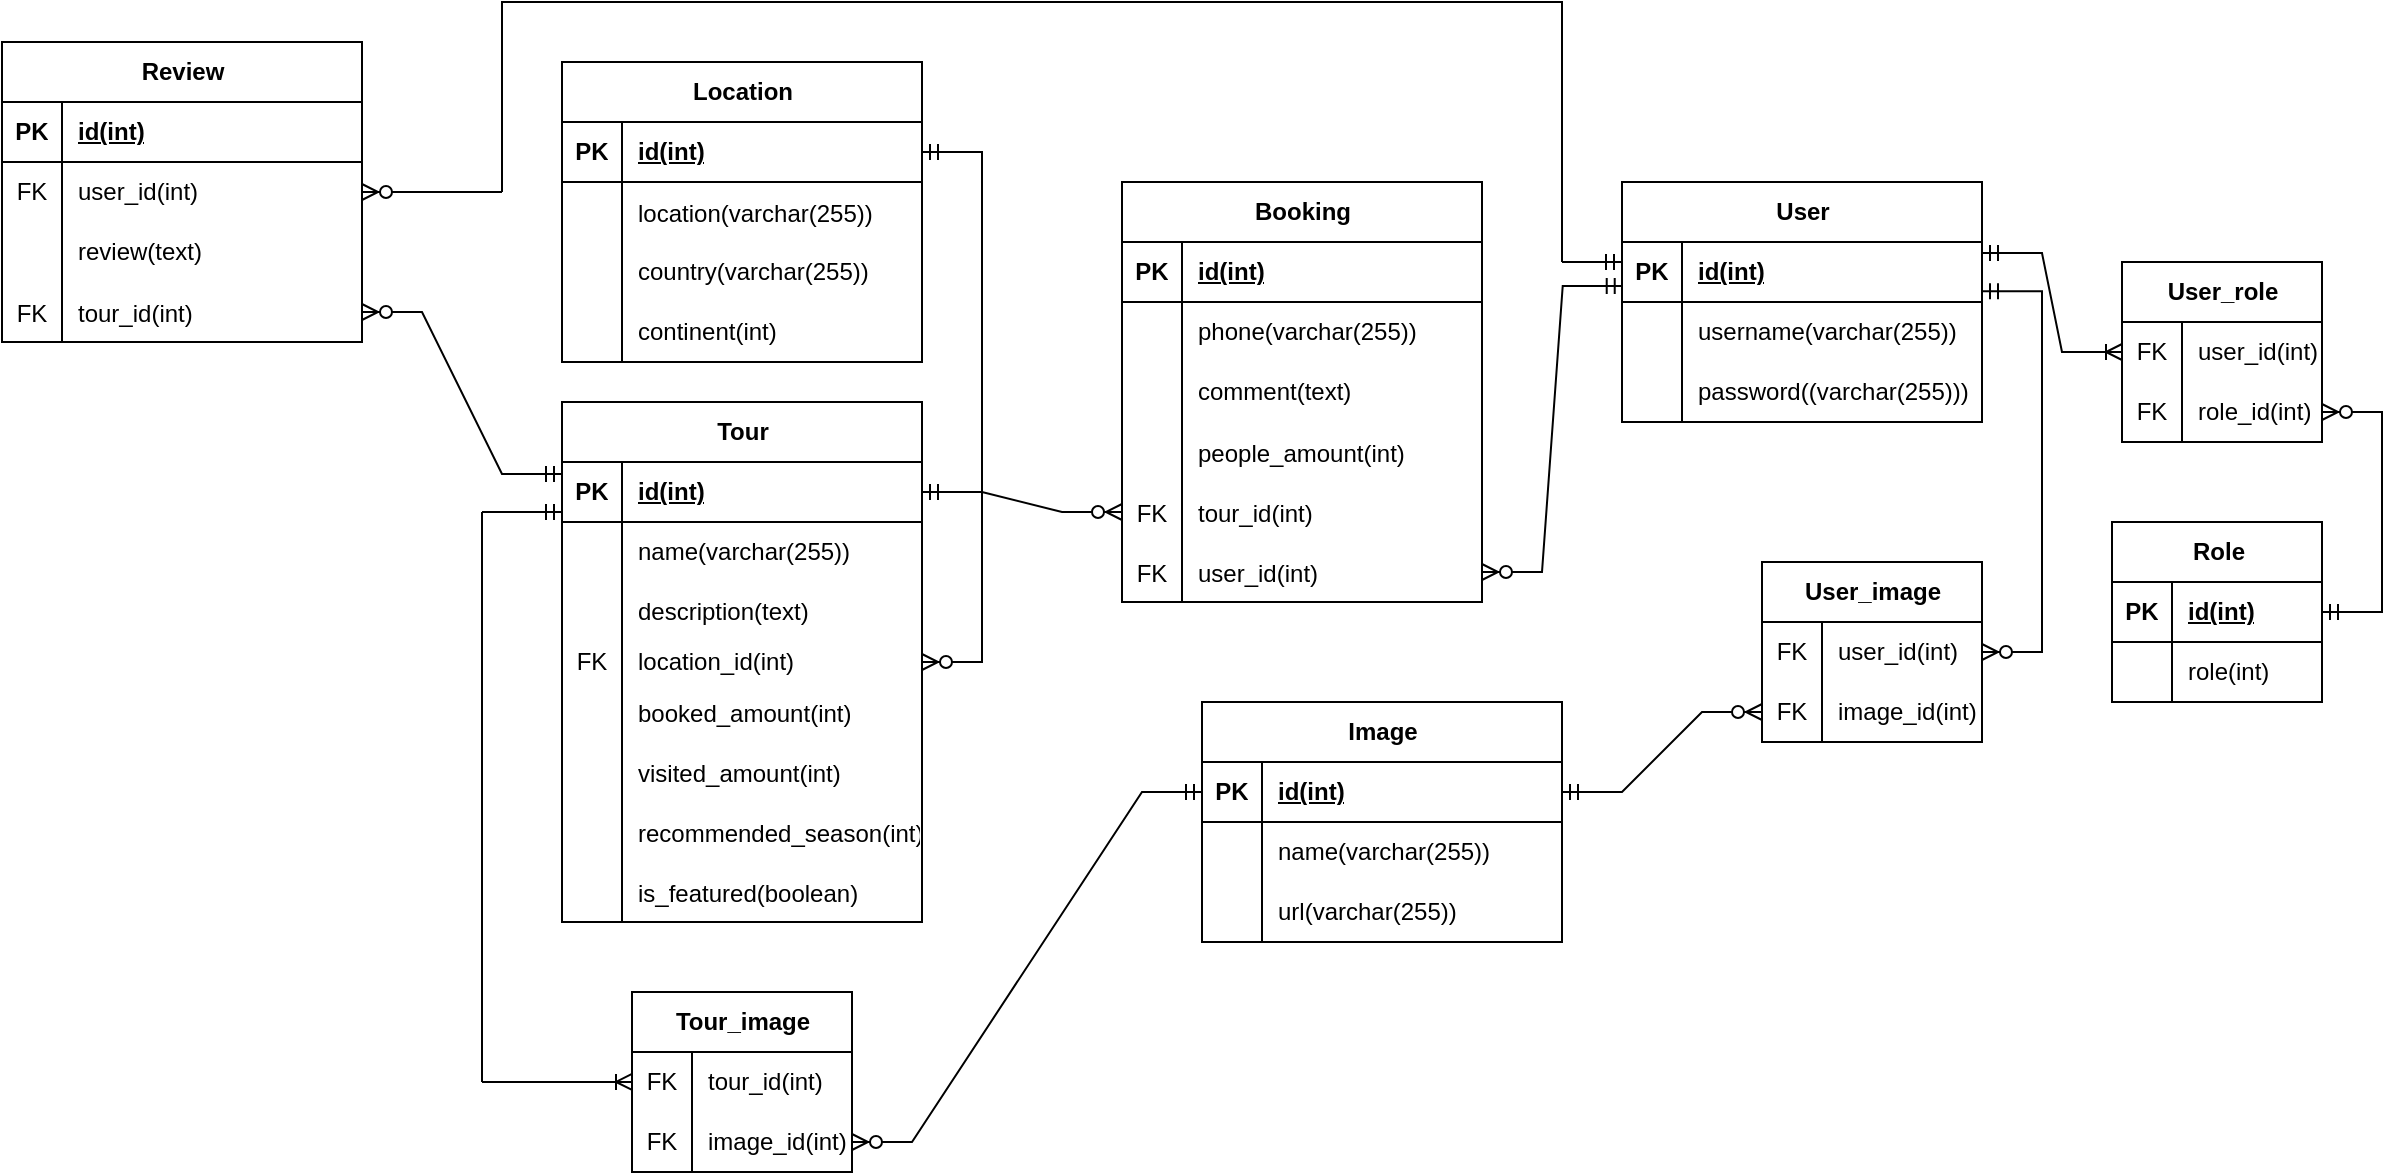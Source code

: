 <mxfile version="24.5.1" type="device">
  <diagram name="Страница — 1" id="lTlCOgQNTapLGzFcoMzd">
    <mxGraphModel dx="1303" dy="3247" grid="1" gridSize="10" guides="1" tooltips="1" connect="1" arrows="1" fold="1" page="1" pageScale="1" pageWidth="3300" pageHeight="2339" math="0" shadow="0">
      <root>
        <mxCell id="0" />
        <mxCell id="1" parent="0" />
        <mxCell id="-UrlNjN9oKXbzWovgQJ7-61" value="Tour" style="shape=table;startSize=30;container=1;collapsible=1;childLayout=tableLayout;fixedRows=1;rowLines=0;fontStyle=1;align=center;resizeLast=1;html=1;" parent="1" vertex="1">
          <mxGeometry x="390" y="60" width="180" height="260" as="geometry" />
        </mxCell>
        <mxCell id="-UrlNjN9oKXbzWovgQJ7-62" value="" style="shape=tableRow;horizontal=0;startSize=0;swimlaneHead=0;swimlaneBody=0;fillColor=none;collapsible=0;dropTarget=0;points=[[0,0.5],[1,0.5]];portConstraint=eastwest;top=0;left=0;right=0;bottom=1;" parent="-UrlNjN9oKXbzWovgQJ7-61" vertex="1">
          <mxGeometry y="30" width="180" height="30" as="geometry" />
        </mxCell>
        <mxCell id="-UrlNjN9oKXbzWovgQJ7-63" value="PK" style="shape=partialRectangle;connectable=0;fillColor=none;top=0;left=0;bottom=0;right=0;fontStyle=1;overflow=hidden;whiteSpace=wrap;html=1;" parent="-UrlNjN9oKXbzWovgQJ7-62" vertex="1">
          <mxGeometry width="30" height="30" as="geometry">
            <mxRectangle width="30" height="30" as="alternateBounds" />
          </mxGeometry>
        </mxCell>
        <mxCell id="-UrlNjN9oKXbzWovgQJ7-64" value="id(int)" style="shape=partialRectangle;connectable=0;fillColor=none;top=0;left=0;bottom=0;right=0;align=left;spacingLeft=6;fontStyle=5;overflow=hidden;whiteSpace=wrap;html=1;" parent="-UrlNjN9oKXbzWovgQJ7-62" vertex="1">
          <mxGeometry x="30" width="150" height="30" as="geometry">
            <mxRectangle width="150" height="30" as="alternateBounds" />
          </mxGeometry>
        </mxCell>
        <mxCell id="-UrlNjN9oKXbzWovgQJ7-65" value="" style="shape=tableRow;horizontal=0;startSize=0;swimlaneHead=0;swimlaneBody=0;fillColor=none;collapsible=0;dropTarget=0;points=[[0,0.5],[1,0.5]];portConstraint=eastwest;top=0;left=0;right=0;bottom=0;" parent="-UrlNjN9oKXbzWovgQJ7-61" vertex="1">
          <mxGeometry y="60" width="180" height="30" as="geometry" />
        </mxCell>
        <mxCell id="-UrlNjN9oKXbzWovgQJ7-66" value="" style="shape=partialRectangle;connectable=0;fillColor=none;top=0;left=0;bottom=0;right=0;editable=1;overflow=hidden;whiteSpace=wrap;html=1;" parent="-UrlNjN9oKXbzWovgQJ7-65" vertex="1">
          <mxGeometry width="30" height="30" as="geometry">
            <mxRectangle width="30" height="30" as="alternateBounds" />
          </mxGeometry>
        </mxCell>
        <mxCell id="-UrlNjN9oKXbzWovgQJ7-67" value="name(varchar(255))" style="shape=partialRectangle;connectable=0;fillColor=none;top=0;left=0;bottom=0;right=0;align=left;spacingLeft=6;overflow=hidden;whiteSpace=wrap;html=1;" parent="-UrlNjN9oKXbzWovgQJ7-65" vertex="1">
          <mxGeometry x="30" width="150" height="30" as="geometry">
            <mxRectangle width="150" height="30" as="alternateBounds" />
          </mxGeometry>
        </mxCell>
        <mxCell id="-UrlNjN9oKXbzWovgQJ7-68" value="" style="shape=tableRow;horizontal=0;startSize=0;swimlaneHead=0;swimlaneBody=0;fillColor=none;collapsible=0;dropTarget=0;points=[[0,0.5],[1,0.5]];portConstraint=eastwest;top=0;left=0;right=0;bottom=0;" parent="-UrlNjN9oKXbzWovgQJ7-61" vertex="1">
          <mxGeometry y="90" width="180" height="30" as="geometry" />
        </mxCell>
        <mxCell id="-UrlNjN9oKXbzWovgQJ7-69" value="" style="shape=partialRectangle;connectable=0;fillColor=none;top=0;left=0;bottom=0;right=0;editable=1;overflow=hidden;whiteSpace=wrap;html=1;" parent="-UrlNjN9oKXbzWovgQJ7-68" vertex="1">
          <mxGeometry width="30" height="30" as="geometry">
            <mxRectangle width="30" height="30" as="alternateBounds" />
          </mxGeometry>
        </mxCell>
        <mxCell id="-UrlNjN9oKXbzWovgQJ7-70" value="description(text)" style="shape=partialRectangle;connectable=0;fillColor=none;top=0;left=0;bottom=0;right=0;align=left;spacingLeft=6;overflow=hidden;whiteSpace=wrap;html=1;" parent="-UrlNjN9oKXbzWovgQJ7-68" vertex="1">
          <mxGeometry x="30" width="150" height="30" as="geometry">
            <mxRectangle width="150" height="30" as="alternateBounds" />
          </mxGeometry>
        </mxCell>
        <mxCell id="-UrlNjN9oKXbzWovgQJ7-71" value="" style="shape=tableRow;horizontal=0;startSize=0;swimlaneHead=0;swimlaneBody=0;fillColor=none;collapsible=0;dropTarget=0;points=[[0,0.5],[1,0.5]];portConstraint=eastwest;top=0;left=0;right=0;bottom=0;" parent="-UrlNjN9oKXbzWovgQJ7-61" vertex="1">
          <mxGeometry y="120" width="180" height="20" as="geometry" />
        </mxCell>
        <mxCell id="-UrlNjN9oKXbzWovgQJ7-72" value="FK" style="shape=partialRectangle;connectable=0;fillColor=none;top=0;left=0;bottom=0;right=0;editable=1;overflow=hidden;whiteSpace=wrap;html=1;" parent="-UrlNjN9oKXbzWovgQJ7-71" vertex="1">
          <mxGeometry width="30" height="20" as="geometry">
            <mxRectangle width="30" height="20" as="alternateBounds" />
          </mxGeometry>
        </mxCell>
        <mxCell id="-UrlNjN9oKXbzWovgQJ7-73" value="location_id(int)" style="shape=partialRectangle;connectable=0;fillColor=none;top=0;left=0;bottom=0;right=0;align=left;spacingLeft=6;overflow=hidden;whiteSpace=wrap;html=1;" parent="-UrlNjN9oKXbzWovgQJ7-71" vertex="1">
          <mxGeometry x="30" width="150" height="20" as="geometry">
            <mxRectangle width="150" height="20" as="alternateBounds" />
          </mxGeometry>
        </mxCell>
        <mxCell id="-UrlNjN9oKXbzWovgQJ7-109" value="" style="shape=tableRow;horizontal=0;startSize=0;swimlaneHead=0;swimlaneBody=0;fillColor=none;collapsible=0;dropTarget=0;points=[[0,0.5],[1,0.5]];portConstraint=eastwest;top=0;left=0;right=0;bottom=0;" parent="-UrlNjN9oKXbzWovgQJ7-61" vertex="1">
          <mxGeometry y="140" width="180" height="30" as="geometry" />
        </mxCell>
        <mxCell id="-UrlNjN9oKXbzWovgQJ7-110" value="" style="shape=partialRectangle;connectable=0;fillColor=none;top=0;left=0;bottom=0;right=0;editable=1;overflow=hidden;" parent="-UrlNjN9oKXbzWovgQJ7-109" vertex="1">
          <mxGeometry width="30" height="30" as="geometry">
            <mxRectangle width="30" height="30" as="alternateBounds" />
          </mxGeometry>
        </mxCell>
        <mxCell id="-UrlNjN9oKXbzWovgQJ7-111" value="booked_amount(int)" style="shape=partialRectangle;connectable=0;fillColor=none;top=0;left=0;bottom=0;right=0;align=left;spacingLeft=6;overflow=hidden;" parent="-UrlNjN9oKXbzWovgQJ7-109" vertex="1">
          <mxGeometry x="30" width="150" height="30" as="geometry">
            <mxRectangle width="150" height="30" as="alternateBounds" />
          </mxGeometry>
        </mxCell>
        <mxCell id="8F5LvT375KTVMgBjUsKq-2" value="" style="shape=tableRow;horizontal=0;startSize=0;swimlaneHead=0;swimlaneBody=0;fillColor=none;collapsible=0;dropTarget=0;points=[[0,0.5],[1,0.5]];portConstraint=eastwest;top=0;left=0;right=0;bottom=0;" vertex="1" parent="-UrlNjN9oKXbzWovgQJ7-61">
          <mxGeometry y="170" width="180" height="30" as="geometry" />
        </mxCell>
        <mxCell id="8F5LvT375KTVMgBjUsKq-3" value="" style="shape=partialRectangle;connectable=0;fillColor=none;top=0;left=0;bottom=0;right=0;editable=1;overflow=hidden;" vertex="1" parent="8F5LvT375KTVMgBjUsKq-2">
          <mxGeometry width="30" height="30" as="geometry">
            <mxRectangle width="30" height="30" as="alternateBounds" />
          </mxGeometry>
        </mxCell>
        <mxCell id="8F5LvT375KTVMgBjUsKq-4" value="visited_amount(int)" style="shape=partialRectangle;connectable=0;fillColor=none;top=0;left=0;bottom=0;right=0;align=left;spacingLeft=6;overflow=hidden;" vertex="1" parent="8F5LvT375KTVMgBjUsKq-2">
          <mxGeometry x="30" width="150" height="30" as="geometry">
            <mxRectangle width="150" height="30" as="alternateBounds" />
          </mxGeometry>
        </mxCell>
        <mxCell id="8F5LvT375KTVMgBjUsKq-7" value="" style="shape=tableRow;horizontal=0;startSize=0;swimlaneHead=0;swimlaneBody=0;fillColor=none;collapsible=0;dropTarget=0;points=[[0,0.5],[1,0.5]];portConstraint=eastwest;top=0;left=0;right=0;bottom=0;" vertex="1" parent="-UrlNjN9oKXbzWovgQJ7-61">
          <mxGeometry y="200" width="180" height="30" as="geometry" />
        </mxCell>
        <mxCell id="8F5LvT375KTVMgBjUsKq-8" value="" style="shape=partialRectangle;connectable=0;fillColor=none;top=0;left=0;bottom=0;right=0;editable=1;overflow=hidden;" vertex="1" parent="8F5LvT375KTVMgBjUsKq-7">
          <mxGeometry width="30" height="30" as="geometry">
            <mxRectangle width="30" height="30" as="alternateBounds" />
          </mxGeometry>
        </mxCell>
        <mxCell id="8F5LvT375KTVMgBjUsKq-9" value="recommended_season(int)" style="shape=partialRectangle;connectable=0;fillColor=none;top=0;left=0;bottom=0;right=0;align=left;spacingLeft=6;overflow=hidden;" vertex="1" parent="8F5LvT375KTVMgBjUsKq-7">
          <mxGeometry x="30" width="150" height="30" as="geometry">
            <mxRectangle width="150" height="30" as="alternateBounds" />
          </mxGeometry>
        </mxCell>
        <mxCell id="8F5LvT375KTVMgBjUsKq-11" value="" style="shape=tableRow;horizontal=0;startSize=0;swimlaneHead=0;swimlaneBody=0;fillColor=none;collapsible=0;dropTarget=0;points=[[0,0.5],[1,0.5]];portConstraint=eastwest;top=0;left=0;right=0;bottom=0;" vertex="1" parent="-UrlNjN9oKXbzWovgQJ7-61">
          <mxGeometry y="230" width="180" height="30" as="geometry" />
        </mxCell>
        <mxCell id="8F5LvT375KTVMgBjUsKq-12" value="" style="shape=partialRectangle;connectable=0;fillColor=none;top=0;left=0;bottom=0;right=0;editable=1;overflow=hidden;" vertex="1" parent="8F5LvT375KTVMgBjUsKq-11">
          <mxGeometry width="30" height="30" as="geometry">
            <mxRectangle width="30" height="30" as="alternateBounds" />
          </mxGeometry>
        </mxCell>
        <mxCell id="8F5LvT375KTVMgBjUsKq-13" value="is_featured(boolean)" style="shape=partialRectangle;connectable=0;fillColor=none;top=0;left=0;bottom=0;right=0;align=left;spacingLeft=6;overflow=hidden;" vertex="1" parent="8F5LvT375KTVMgBjUsKq-11">
          <mxGeometry x="30" width="150" height="30" as="geometry">
            <mxRectangle width="150" height="30" as="alternateBounds" />
          </mxGeometry>
        </mxCell>
        <mxCell id="-UrlNjN9oKXbzWovgQJ7-74" value="Location" style="shape=table;startSize=30;container=1;collapsible=1;childLayout=tableLayout;fixedRows=1;rowLines=0;fontStyle=1;align=center;resizeLast=1;html=1;" parent="1" vertex="1">
          <mxGeometry x="390" y="-110" width="180" height="150" as="geometry" />
        </mxCell>
        <mxCell id="-UrlNjN9oKXbzWovgQJ7-75" value="" style="shape=tableRow;horizontal=0;startSize=0;swimlaneHead=0;swimlaneBody=0;fillColor=none;collapsible=0;dropTarget=0;points=[[0,0.5],[1,0.5]];portConstraint=eastwest;top=0;left=0;right=0;bottom=1;" parent="-UrlNjN9oKXbzWovgQJ7-74" vertex="1">
          <mxGeometry y="30" width="180" height="30" as="geometry" />
        </mxCell>
        <mxCell id="-UrlNjN9oKXbzWovgQJ7-76" value="PK" style="shape=partialRectangle;connectable=0;fillColor=none;top=0;left=0;bottom=0;right=0;fontStyle=1;overflow=hidden;whiteSpace=wrap;html=1;" parent="-UrlNjN9oKXbzWovgQJ7-75" vertex="1">
          <mxGeometry width="30" height="30" as="geometry">
            <mxRectangle width="30" height="30" as="alternateBounds" />
          </mxGeometry>
        </mxCell>
        <mxCell id="-UrlNjN9oKXbzWovgQJ7-77" value="id(int)" style="shape=partialRectangle;connectable=0;fillColor=none;top=0;left=0;bottom=0;right=0;align=left;spacingLeft=6;fontStyle=5;overflow=hidden;whiteSpace=wrap;html=1;" parent="-UrlNjN9oKXbzWovgQJ7-75" vertex="1">
          <mxGeometry x="30" width="150" height="30" as="geometry">
            <mxRectangle width="150" height="30" as="alternateBounds" />
          </mxGeometry>
        </mxCell>
        <mxCell id="-UrlNjN9oKXbzWovgQJ7-205" value="" style="shape=tableRow;horizontal=0;startSize=0;swimlaneHead=0;swimlaneBody=0;fillColor=none;collapsible=0;dropTarget=0;points=[[0,0.5],[1,0.5]];portConstraint=eastwest;top=0;left=0;right=0;bottom=0;" parent="-UrlNjN9oKXbzWovgQJ7-74" vertex="1">
          <mxGeometry y="60" width="180" height="30" as="geometry" />
        </mxCell>
        <mxCell id="-UrlNjN9oKXbzWovgQJ7-206" value="" style="shape=partialRectangle;connectable=0;fillColor=none;top=0;left=0;bottom=0;right=0;editable=1;overflow=hidden;" parent="-UrlNjN9oKXbzWovgQJ7-205" vertex="1">
          <mxGeometry width="30" height="30" as="geometry">
            <mxRectangle width="30" height="30" as="alternateBounds" />
          </mxGeometry>
        </mxCell>
        <mxCell id="-UrlNjN9oKXbzWovgQJ7-207" value="location(varchar(255))" style="shape=partialRectangle;connectable=0;fillColor=none;top=0;left=0;bottom=0;right=0;align=left;spacingLeft=6;overflow=hidden;" parent="-UrlNjN9oKXbzWovgQJ7-205" vertex="1">
          <mxGeometry x="30" width="150" height="30" as="geometry">
            <mxRectangle width="150" height="30" as="alternateBounds" />
          </mxGeometry>
        </mxCell>
        <mxCell id="-UrlNjN9oKXbzWovgQJ7-78" value="" style="shape=tableRow;horizontal=0;startSize=0;swimlaneHead=0;swimlaneBody=0;fillColor=none;collapsible=0;dropTarget=0;points=[[0,0.5],[1,0.5]];portConstraint=eastwest;top=0;left=0;right=0;bottom=0;" parent="-UrlNjN9oKXbzWovgQJ7-74" vertex="1">
          <mxGeometry y="90" width="180" height="30" as="geometry" />
        </mxCell>
        <mxCell id="-UrlNjN9oKXbzWovgQJ7-79" value="" style="shape=partialRectangle;connectable=0;fillColor=none;top=0;left=0;bottom=0;right=0;editable=1;overflow=hidden;whiteSpace=wrap;html=1;" parent="-UrlNjN9oKXbzWovgQJ7-78" vertex="1">
          <mxGeometry width="30" height="30" as="geometry">
            <mxRectangle width="30" height="30" as="alternateBounds" />
          </mxGeometry>
        </mxCell>
        <mxCell id="-UrlNjN9oKXbzWovgQJ7-80" value="country(varchar(255))" style="shape=partialRectangle;connectable=0;fillColor=none;top=0;left=0;bottom=0;right=0;align=left;spacingLeft=6;overflow=hidden;whiteSpace=wrap;html=1;" parent="-UrlNjN9oKXbzWovgQJ7-78" vertex="1">
          <mxGeometry x="30" width="150" height="30" as="geometry">
            <mxRectangle width="150" height="30" as="alternateBounds" />
          </mxGeometry>
        </mxCell>
        <mxCell id="-UrlNjN9oKXbzWovgQJ7-81" value="" style="shape=tableRow;horizontal=0;startSize=0;swimlaneHead=0;swimlaneBody=0;fillColor=none;collapsible=0;dropTarget=0;points=[[0,0.5],[1,0.5]];portConstraint=eastwest;top=0;left=0;right=0;bottom=0;" parent="-UrlNjN9oKXbzWovgQJ7-74" vertex="1">
          <mxGeometry y="120" width="180" height="30" as="geometry" />
        </mxCell>
        <mxCell id="-UrlNjN9oKXbzWovgQJ7-82" value="" style="shape=partialRectangle;connectable=0;fillColor=none;top=0;left=0;bottom=0;right=0;editable=1;overflow=hidden;whiteSpace=wrap;html=1;" parent="-UrlNjN9oKXbzWovgQJ7-81" vertex="1">
          <mxGeometry width="30" height="30" as="geometry">
            <mxRectangle width="30" height="30" as="alternateBounds" />
          </mxGeometry>
        </mxCell>
        <mxCell id="-UrlNjN9oKXbzWovgQJ7-83" value="continent(int)" style="shape=partialRectangle;connectable=0;fillColor=none;top=0;left=0;bottom=0;right=0;align=left;spacingLeft=6;overflow=hidden;whiteSpace=wrap;html=1;" parent="-UrlNjN9oKXbzWovgQJ7-81" vertex="1">
          <mxGeometry x="30" width="150" height="30" as="geometry">
            <mxRectangle width="150" height="30" as="alternateBounds" />
          </mxGeometry>
        </mxCell>
        <mxCell id="-UrlNjN9oKXbzWovgQJ7-95" value="Image" style="shape=table;startSize=30;container=1;collapsible=1;childLayout=tableLayout;fixedRows=1;rowLines=0;fontStyle=1;align=center;resizeLast=1;html=1;" parent="1" vertex="1">
          <mxGeometry x="710" y="210" width="180" height="120" as="geometry" />
        </mxCell>
        <mxCell id="-UrlNjN9oKXbzWovgQJ7-96" value="" style="shape=tableRow;horizontal=0;startSize=0;swimlaneHead=0;swimlaneBody=0;fillColor=none;collapsible=0;dropTarget=0;points=[[0,0.5],[1,0.5]];portConstraint=eastwest;top=0;left=0;right=0;bottom=1;" parent="-UrlNjN9oKXbzWovgQJ7-95" vertex="1">
          <mxGeometry y="30" width="180" height="30" as="geometry" />
        </mxCell>
        <mxCell id="-UrlNjN9oKXbzWovgQJ7-97" value="PK" style="shape=partialRectangle;connectable=0;fillColor=none;top=0;left=0;bottom=0;right=0;fontStyle=1;overflow=hidden;whiteSpace=wrap;html=1;" parent="-UrlNjN9oKXbzWovgQJ7-96" vertex="1">
          <mxGeometry width="30" height="30" as="geometry">
            <mxRectangle width="30" height="30" as="alternateBounds" />
          </mxGeometry>
        </mxCell>
        <mxCell id="-UrlNjN9oKXbzWovgQJ7-98" value="id(int)" style="shape=partialRectangle;connectable=0;fillColor=none;top=0;left=0;bottom=0;right=0;align=left;spacingLeft=6;fontStyle=5;overflow=hidden;whiteSpace=wrap;html=1;" parent="-UrlNjN9oKXbzWovgQJ7-96" vertex="1">
          <mxGeometry x="30" width="150" height="30" as="geometry">
            <mxRectangle width="150" height="30" as="alternateBounds" />
          </mxGeometry>
        </mxCell>
        <mxCell id="-UrlNjN9oKXbzWovgQJ7-99" value="" style="shape=tableRow;horizontal=0;startSize=0;swimlaneHead=0;swimlaneBody=0;fillColor=none;collapsible=0;dropTarget=0;points=[[0,0.5],[1,0.5]];portConstraint=eastwest;top=0;left=0;right=0;bottom=0;" parent="-UrlNjN9oKXbzWovgQJ7-95" vertex="1">
          <mxGeometry y="60" width="180" height="30" as="geometry" />
        </mxCell>
        <mxCell id="-UrlNjN9oKXbzWovgQJ7-100" value="" style="shape=partialRectangle;connectable=0;fillColor=none;top=0;left=0;bottom=0;right=0;editable=1;overflow=hidden;whiteSpace=wrap;html=1;" parent="-UrlNjN9oKXbzWovgQJ7-99" vertex="1">
          <mxGeometry width="30" height="30" as="geometry">
            <mxRectangle width="30" height="30" as="alternateBounds" />
          </mxGeometry>
        </mxCell>
        <mxCell id="-UrlNjN9oKXbzWovgQJ7-101" value="name(varchar(255))" style="shape=partialRectangle;connectable=0;fillColor=none;top=0;left=0;bottom=0;right=0;align=left;spacingLeft=6;overflow=hidden;whiteSpace=wrap;html=1;" parent="-UrlNjN9oKXbzWovgQJ7-99" vertex="1">
          <mxGeometry x="30" width="150" height="30" as="geometry">
            <mxRectangle width="150" height="30" as="alternateBounds" />
          </mxGeometry>
        </mxCell>
        <mxCell id="-UrlNjN9oKXbzWovgQJ7-102" value="" style="shape=tableRow;horizontal=0;startSize=0;swimlaneHead=0;swimlaneBody=0;fillColor=none;collapsible=0;dropTarget=0;points=[[0,0.5],[1,0.5]];portConstraint=eastwest;top=0;left=0;right=0;bottom=0;" parent="-UrlNjN9oKXbzWovgQJ7-95" vertex="1">
          <mxGeometry y="90" width="180" height="30" as="geometry" />
        </mxCell>
        <mxCell id="-UrlNjN9oKXbzWovgQJ7-103" value="" style="shape=partialRectangle;connectable=0;fillColor=none;top=0;left=0;bottom=0;right=0;editable=1;overflow=hidden;whiteSpace=wrap;html=1;" parent="-UrlNjN9oKXbzWovgQJ7-102" vertex="1">
          <mxGeometry width="30" height="30" as="geometry">
            <mxRectangle width="30" height="30" as="alternateBounds" />
          </mxGeometry>
        </mxCell>
        <mxCell id="-UrlNjN9oKXbzWovgQJ7-104" value="url(varchar(255))" style="shape=partialRectangle;connectable=0;fillColor=none;top=0;left=0;bottom=0;right=0;align=left;spacingLeft=6;overflow=hidden;whiteSpace=wrap;html=1;" parent="-UrlNjN9oKXbzWovgQJ7-102" vertex="1">
          <mxGeometry x="30" width="150" height="30" as="geometry">
            <mxRectangle width="150" height="30" as="alternateBounds" />
          </mxGeometry>
        </mxCell>
        <mxCell id="-UrlNjN9oKXbzWovgQJ7-112" value="Booking" style="shape=table;startSize=30;container=1;collapsible=1;childLayout=tableLayout;fixedRows=1;rowLines=0;fontStyle=1;align=center;resizeLast=1;html=1;" parent="1" vertex="1">
          <mxGeometry x="670" y="-50" width="180" height="210" as="geometry" />
        </mxCell>
        <mxCell id="-UrlNjN9oKXbzWovgQJ7-113" value="" style="shape=tableRow;horizontal=0;startSize=0;swimlaneHead=0;swimlaneBody=0;fillColor=none;collapsible=0;dropTarget=0;points=[[0,0.5],[1,0.5]];portConstraint=eastwest;top=0;left=0;right=0;bottom=1;" parent="-UrlNjN9oKXbzWovgQJ7-112" vertex="1">
          <mxGeometry y="30" width="180" height="30" as="geometry" />
        </mxCell>
        <mxCell id="-UrlNjN9oKXbzWovgQJ7-114" value="PK" style="shape=partialRectangle;connectable=0;fillColor=none;top=0;left=0;bottom=0;right=0;fontStyle=1;overflow=hidden;whiteSpace=wrap;html=1;" parent="-UrlNjN9oKXbzWovgQJ7-113" vertex="1">
          <mxGeometry width="30" height="30" as="geometry">
            <mxRectangle width="30" height="30" as="alternateBounds" />
          </mxGeometry>
        </mxCell>
        <mxCell id="-UrlNjN9oKXbzWovgQJ7-115" value="id(int)" style="shape=partialRectangle;connectable=0;fillColor=none;top=0;left=0;bottom=0;right=0;align=left;spacingLeft=6;fontStyle=5;overflow=hidden;whiteSpace=wrap;html=1;" parent="-UrlNjN9oKXbzWovgQJ7-113" vertex="1">
          <mxGeometry x="30" width="150" height="30" as="geometry">
            <mxRectangle width="150" height="30" as="alternateBounds" />
          </mxGeometry>
        </mxCell>
        <mxCell id="-UrlNjN9oKXbzWovgQJ7-116" value="" style="shape=tableRow;horizontal=0;startSize=0;swimlaneHead=0;swimlaneBody=0;fillColor=none;collapsible=0;dropTarget=0;points=[[0,0.5],[1,0.5]];portConstraint=eastwest;top=0;left=0;right=0;bottom=0;" parent="-UrlNjN9oKXbzWovgQJ7-112" vertex="1">
          <mxGeometry y="60" width="180" height="30" as="geometry" />
        </mxCell>
        <mxCell id="-UrlNjN9oKXbzWovgQJ7-117" value="" style="shape=partialRectangle;connectable=0;fillColor=none;top=0;left=0;bottom=0;right=0;editable=1;overflow=hidden;whiteSpace=wrap;html=1;" parent="-UrlNjN9oKXbzWovgQJ7-116" vertex="1">
          <mxGeometry width="30" height="30" as="geometry">
            <mxRectangle width="30" height="30" as="alternateBounds" />
          </mxGeometry>
        </mxCell>
        <mxCell id="-UrlNjN9oKXbzWovgQJ7-118" value="phone(varchar(255))" style="shape=partialRectangle;connectable=0;fillColor=none;top=0;left=0;bottom=0;right=0;align=left;spacingLeft=6;overflow=hidden;whiteSpace=wrap;html=1;" parent="-UrlNjN9oKXbzWovgQJ7-116" vertex="1">
          <mxGeometry x="30" width="150" height="30" as="geometry">
            <mxRectangle width="150" height="30" as="alternateBounds" />
          </mxGeometry>
        </mxCell>
        <mxCell id="-UrlNjN9oKXbzWovgQJ7-119" value="" style="shape=tableRow;horizontal=0;startSize=0;swimlaneHead=0;swimlaneBody=0;fillColor=none;collapsible=0;dropTarget=0;points=[[0,0.5],[1,0.5]];portConstraint=eastwest;top=0;left=0;right=0;bottom=0;" parent="-UrlNjN9oKXbzWovgQJ7-112" vertex="1">
          <mxGeometry y="90" width="180" height="30" as="geometry" />
        </mxCell>
        <mxCell id="-UrlNjN9oKXbzWovgQJ7-120" value="" style="shape=partialRectangle;connectable=0;fillColor=none;top=0;left=0;bottom=0;right=0;editable=1;overflow=hidden;whiteSpace=wrap;html=1;" parent="-UrlNjN9oKXbzWovgQJ7-119" vertex="1">
          <mxGeometry width="30" height="30" as="geometry">
            <mxRectangle width="30" height="30" as="alternateBounds" />
          </mxGeometry>
        </mxCell>
        <mxCell id="-UrlNjN9oKXbzWovgQJ7-121" value="comment(text)" style="shape=partialRectangle;connectable=0;fillColor=none;top=0;left=0;bottom=0;right=0;align=left;spacingLeft=6;overflow=hidden;whiteSpace=wrap;html=1;" parent="-UrlNjN9oKXbzWovgQJ7-119" vertex="1">
          <mxGeometry x="30" width="150" height="30" as="geometry">
            <mxRectangle width="150" height="30" as="alternateBounds" />
          </mxGeometry>
        </mxCell>
        <mxCell id="-UrlNjN9oKXbzWovgQJ7-128" value="" style="shape=tableRow;horizontal=0;startSize=0;swimlaneHead=0;swimlaneBody=0;fillColor=none;collapsible=0;dropTarget=0;points=[[0,0.5],[1,0.5]];portConstraint=eastwest;top=0;left=0;right=0;bottom=0;" parent="-UrlNjN9oKXbzWovgQJ7-112" vertex="1">
          <mxGeometry y="120" width="180" height="30" as="geometry" />
        </mxCell>
        <mxCell id="-UrlNjN9oKXbzWovgQJ7-129" value="" style="shape=partialRectangle;connectable=0;fillColor=none;top=0;left=0;bottom=0;right=0;editable=1;overflow=hidden;" parent="-UrlNjN9oKXbzWovgQJ7-128" vertex="1">
          <mxGeometry width="30" height="30" as="geometry">
            <mxRectangle width="30" height="30" as="alternateBounds" />
          </mxGeometry>
        </mxCell>
        <mxCell id="-UrlNjN9oKXbzWovgQJ7-130" value="people_amount(int)" style="shape=partialRectangle;connectable=0;fillColor=none;top=0;left=0;bottom=0;right=0;align=left;spacingLeft=6;overflow=hidden;" parent="-UrlNjN9oKXbzWovgQJ7-128" vertex="1">
          <mxGeometry x="30" width="150" height="30" as="geometry">
            <mxRectangle width="150" height="30" as="alternateBounds" />
          </mxGeometry>
        </mxCell>
        <mxCell id="-UrlNjN9oKXbzWovgQJ7-132" value="" style="shape=tableRow;horizontal=0;startSize=0;swimlaneHead=0;swimlaneBody=0;fillColor=none;collapsible=0;dropTarget=0;points=[[0,0.5],[1,0.5]];portConstraint=eastwest;top=0;left=0;right=0;bottom=0;" parent="-UrlNjN9oKXbzWovgQJ7-112" vertex="1">
          <mxGeometry y="150" width="180" height="30" as="geometry" />
        </mxCell>
        <mxCell id="-UrlNjN9oKXbzWovgQJ7-133" value="FK" style="shape=partialRectangle;connectable=0;fillColor=none;top=0;left=0;bottom=0;right=0;editable=1;overflow=hidden;" parent="-UrlNjN9oKXbzWovgQJ7-132" vertex="1">
          <mxGeometry width="30" height="30" as="geometry">
            <mxRectangle width="30" height="30" as="alternateBounds" />
          </mxGeometry>
        </mxCell>
        <mxCell id="-UrlNjN9oKXbzWovgQJ7-134" value="tour_id(int)" style="shape=partialRectangle;connectable=0;fillColor=none;top=0;left=0;bottom=0;right=0;align=left;spacingLeft=6;overflow=hidden;" parent="-UrlNjN9oKXbzWovgQJ7-132" vertex="1">
          <mxGeometry x="30" width="150" height="30" as="geometry">
            <mxRectangle width="150" height="30" as="alternateBounds" />
          </mxGeometry>
        </mxCell>
        <mxCell id="-UrlNjN9oKXbzWovgQJ7-189" value="" style="shape=tableRow;horizontal=0;startSize=0;swimlaneHead=0;swimlaneBody=0;fillColor=none;collapsible=0;dropTarget=0;points=[[0,0.5],[1,0.5]];portConstraint=eastwest;top=0;left=0;right=0;bottom=0;" parent="-UrlNjN9oKXbzWovgQJ7-112" vertex="1">
          <mxGeometry y="180" width="180" height="30" as="geometry" />
        </mxCell>
        <mxCell id="-UrlNjN9oKXbzWovgQJ7-190" value="FK" style="shape=partialRectangle;connectable=0;fillColor=none;top=0;left=0;bottom=0;right=0;editable=1;overflow=hidden;" parent="-UrlNjN9oKXbzWovgQJ7-189" vertex="1">
          <mxGeometry width="30" height="30" as="geometry">
            <mxRectangle width="30" height="30" as="alternateBounds" />
          </mxGeometry>
        </mxCell>
        <mxCell id="-UrlNjN9oKXbzWovgQJ7-191" value="user_id(int)" style="shape=partialRectangle;connectable=0;fillColor=none;top=0;left=0;bottom=0;right=0;align=left;spacingLeft=6;overflow=hidden;" parent="-UrlNjN9oKXbzWovgQJ7-189" vertex="1">
          <mxGeometry x="30" width="150" height="30" as="geometry">
            <mxRectangle width="150" height="30" as="alternateBounds" />
          </mxGeometry>
        </mxCell>
        <mxCell id="-UrlNjN9oKXbzWovgQJ7-135" value="Review" style="shape=table;startSize=30;container=1;collapsible=1;childLayout=tableLayout;fixedRows=1;rowLines=0;fontStyle=1;align=center;resizeLast=1;html=1;" parent="1" vertex="1">
          <mxGeometry x="110" y="-120" width="180" height="150" as="geometry" />
        </mxCell>
        <mxCell id="-UrlNjN9oKXbzWovgQJ7-136" value="" style="shape=tableRow;horizontal=0;startSize=0;swimlaneHead=0;swimlaneBody=0;fillColor=none;collapsible=0;dropTarget=0;points=[[0,0.5],[1,0.5]];portConstraint=eastwest;top=0;left=0;right=0;bottom=1;" parent="-UrlNjN9oKXbzWovgQJ7-135" vertex="1">
          <mxGeometry y="30" width="180" height="30" as="geometry" />
        </mxCell>
        <mxCell id="-UrlNjN9oKXbzWovgQJ7-137" value="PK" style="shape=partialRectangle;connectable=0;fillColor=none;top=0;left=0;bottom=0;right=0;fontStyle=1;overflow=hidden;whiteSpace=wrap;html=1;" parent="-UrlNjN9oKXbzWovgQJ7-136" vertex="1">
          <mxGeometry width="30" height="30" as="geometry">
            <mxRectangle width="30" height="30" as="alternateBounds" />
          </mxGeometry>
        </mxCell>
        <mxCell id="-UrlNjN9oKXbzWovgQJ7-138" value="id(int)" style="shape=partialRectangle;connectable=0;fillColor=none;top=0;left=0;bottom=0;right=0;align=left;spacingLeft=6;fontStyle=5;overflow=hidden;whiteSpace=wrap;html=1;" parent="-UrlNjN9oKXbzWovgQJ7-136" vertex="1">
          <mxGeometry x="30" width="150" height="30" as="geometry">
            <mxRectangle width="150" height="30" as="alternateBounds" />
          </mxGeometry>
        </mxCell>
        <mxCell id="-UrlNjN9oKXbzWovgQJ7-139" value="" style="shape=tableRow;horizontal=0;startSize=0;swimlaneHead=0;swimlaneBody=0;fillColor=none;collapsible=0;dropTarget=0;points=[[0,0.5],[1,0.5]];portConstraint=eastwest;top=0;left=0;right=0;bottom=0;" parent="-UrlNjN9oKXbzWovgQJ7-135" vertex="1">
          <mxGeometry y="60" width="180" height="30" as="geometry" />
        </mxCell>
        <mxCell id="-UrlNjN9oKXbzWovgQJ7-140" value="FK" style="shape=partialRectangle;connectable=0;fillColor=none;top=0;left=0;bottom=0;right=0;editable=1;overflow=hidden;whiteSpace=wrap;html=1;" parent="-UrlNjN9oKXbzWovgQJ7-139" vertex="1">
          <mxGeometry width="30" height="30" as="geometry">
            <mxRectangle width="30" height="30" as="alternateBounds" />
          </mxGeometry>
        </mxCell>
        <mxCell id="-UrlNjN9oKXbzWovgQJ7-141" value="user_id(int)" style="shape=partialRectangle;connectable=0;fillColor=none;top=0;left=0;bottom=0;right=0;align=left;spacingLeft=6;overflow=hidden;whiteSpace=wrap;html=1;" parent="-UrlNjN9oKXbzWovgQJ7-139" vertex="1">
          <mxGeometry x="30" width="150" height="30" as="geometry">
            <mxRectangle width="150" height="30" as="alternateBounds" />
          </mxGeometry>
        </mxCell>
        <mxCell id="-UrlNjN9oKXbzWovgQJ7-142" value="" style="shape=tableRow;horizontal=0;startSize=0;swimlaneHead=0;swimlaneBody=0;fillColor=none;collapsible=0;dropTarget=0;points=[[0,0.5],[1,0.5]];portConstraint=eastwest;top=0;left=0;right=0;bottom=0;" parent="-UrlNjN9oKXbzWovgQJ7-135" vertex="1">
          <mxGeometry y="90" width="180" height="30" as="geometry" />
        </mxCell>
        <mxCell id="-UrlNjN9oKXbzWovgQJ7-143" value="" style="shape=partialRectangle;connectable=0;fillColor=none;top=0;left=0;bottom=0;right=0;editable=1;overflow=hidden;whiteSpace=wrap;html=1;" parent="-UrlNjN9oKXbzWovgQJ7-142" vertex="1">
          <mxGeometry width="30" height="30" as="geometry">
            <mxRectangle width="30" height="30" as="alternateBounds" />
          </mxGeometry>
        </mxCell>
        <mxCell id="-UrlNjN9oKXbzWovgQJ7-144" value="review(text)" style="shape=partialRectangle;connectable=0;fillColor=none;top=0;left=0;bottom=0;right=0;align=left;spacingLeft=6;overflow=hidden;whiteSpace=wrap;html=1;" parent="-UrlNjN9oKXbzWovgQJ7-142" vertex="1">
          <mxGeometry x="30" width="150" height="30" as="geometry">
            <mxRectangle width="150" height="30" as="alternateBounds" />
          </mxGeometry>
        </mxCell>
        <mxCell id="-UrlNjN9oKXbzWovgQJ7-148" value="" style="shape=tableRow;horizontal=0;startSize=0;swimlaneHead=0;swimlaneBody=0;fillColor=none;collapsible=0;dropTarget=0;points=[[0,0.5],[1,0.5]];portConstraint=eastwest;top=0;left=0;right=0;bottom=0;" parent="-UrlNjN9oKXbzWovgQJ7-135" vertex="1">
          <mxGeometry y="120" width="180" height="30" as="geometry" />
        </mxCell>
        <mxCell id="-UrlNjN9oKXbzWovgQJ7-149" value="FK" style="shape=partialRectangle;connectable=0;fillColor=none;top=0;left=0;bottom=0;right=0;editable=1;overflow=hidden;" parent="-UrlNjN9oKXbzWovgQJ7-148" vertex="1">
          <mxGeometry width="30" height="30" as="geometry">
            <mxRectangle width="30" height="30" as="alternateBounds" />
          </mxGeometry>
        </mxCell>
        <mxCell id="-UrlNjN9oKXbzWovgQJ7-150" value="tour_id(int)" style="shape=partialRectangle;connectable=0;fillColor=none;top=0;left=0;bottom=0;right=0;align=left;spacingLeft=6;overflow=hidden;" parent="-UrlNjN9oKXbzWovgQJ7-148" vertex="1">
          <mxGeometry x="30" width="150" height="30" as="geometry">
            <mxRectangle width="150" height="30" as="alternateBounds" />
          </mxGeometry>
        </mxCell>
        <mxCell id="-UrlNjN9oKXbzWovgQJ7-155" value="User" style="shape=table;startSize=30;container=1;collapsible=1;childLayout=tableLayout;fixedRows=1;rowLines=0;fontStyle=1;align=center;resizeLast=1;html=1;" parent="1" vertex="1">
          <mxGeometry x="920" y="-50" width="180" height="120" as="geometry" />
        </mxCell>
        <mxCell id="-UrlNjN9oKXbzWovgQJ7-156" value="" style="shape=tableRow;horizontal=0;startSize=0;swimlaneHead=0;swimlaneBody=0;fillColor=none;collapsible=0;dropTarget=0;points=[[0,0.5],[1,0.5]];portConstraint=eastwest;top=0;left=0;right=0;bottom=1;" parent="-UrlNjN9oKXbzWovgQJ7-155" vertex="1">
          <mxGeometry y="30" width="180" height="30" as="geometry" />
        </mxCell>
        <mxCell id="-UrlNjN9oKXbzWovgQJ7-157" value="PK" style="shape=partialRectangle;connectable=0;fillColor=none;top=0;left=0;bottom=0;right=0;fontStyle=1;overflow=hidden;whiteSpace=wrap;html=1;" parent="-UrlNjN9oKXbzWovgQJ7-156" vertex="1">
          <mxGeometry width="30" height="30" as="geometry">
            <mxRectangle width="30" height="30" as="alternateBounds" />
          </mxGeometry>
        </mxCell>
        <mxCell id="-UrlNjN9oKXbzWovgQJ7-158" value="id(int)" style="shape=partialRectangle;connectable=0;fillColor=none;top=0;left=0;bottom=0;right=0;align=left;spacingLeft=6;fontStyle=5;overflow=hidden;whiteSpace=wrap;html=1;" parent="-UrlNjN9oKXbzWovgQJ7-156" vertex="1">
          <mxGeometry x="30" width="150" height="30" as="geometry">
            <mxRectangle width="150" height="30" as="alternateBounds" />
          </mxGeometry>
        </mxCell>
        <mxCell id="-UrlNjN9oKXbzWovgQJ7-159" value="" style="shape=tableRow;horizontal=0;startSize=0;swimlaneHead=0;swimlaneBody=0;fillColor=none;collapsible=0;dropTarget=0;points=[[0,0.5],[1,0.5]];portConstraint=eastwest;top=0;left=0;right=0;bottom=0;" parent="-UrlNjN9oKXbzWovgQJ7-155" vertex="1">
          <mxGeometry y="60" width="180" height="30" as="geometry" />
        </mxCell>
        <mxCell id="-UrlNjN9oKXbzWovgQJ7-160" value="" style="shape=partialRectangle;connectable=0;fillColor=none;top=0;left=0;bottom=0;right=0;editable=1;overflow=hidden;whiteSpace=wrap;html=1;" parent="-UrlNjN9oKXbzWovgQJ7-159" vertex="1">
          <mxGeometry width="30" height="30" as="geometry">
            <mxRectangle width="30" height="30" as="alternateBounds" />
          </mxGeometry>
        </mxCell>
        <mxCell id="-UrlNjN9oKXbzWovgQJ7-161" value="username(varchar(255))" style="shape=partialRectangle;connectable=0;fillColor=none;top=0;left=0;bottom=0;right=0;align=left;spacingLeft=6;overflow=hidden;whiteSpace=wrap;html=1;" parent="-UrlNjN9oKXbzWovgQJ7-159" vertex="1">
          <mxGeometry x="30" width="150" height="30" as="geometry">
            <mxRectangle width="150" height="30" as="alternateBounds" />
          </mxGeometry>
        </mxCell>
        <mxCell id="-UrlNjN9oKXbzWovgQJ7-162" value="" style="shape=tableRow;horizontal=0;startSize=0;swimlaneHead=0;swimlaneBody=0;fillColor=none;collapsible=0;dropTarget=0;points=[[0,0.5],[1,0.5]];portConstraint=eastwest;top=0;left=0;right=0;bottom=0;" parent="-UrlNjN9oKXbzWovgQJ7-155" vertex="1">
          <mxGeometry y="90" width="180" height="30" as="geometry" />
        </mxCell>
        <mxCell id="-UrlNjN9oKXbzWovgQJ7-163" value="" style="shape=partialRectangle;connectable=0;fillColor=none;top=0;left=0;bottom=0;right=0;editable=1;overflow=hidden;whiteSpace=wrap;html=1;" parent="-UrlNjN9oKXbzWovgQJ7-162" vertex="1">
          <mxGeometry width="30" height="30" as="geometry">
            <mxRectangle width="30" height="30" as="alternateBounds" />
          </mxGeometry>
        </mxCell>
        <mxCell id="-UrlNjN9oKXbzWovgQJ7-164" value="password((varchar(255)))" style="shape=partialRectangle;connectable=0;fillColor=none;top=0;left=0;bottom=0;right=0;align=left;spacingLeft=6;overflow=hidden;whiteSpace=wrap;html=1;" parent="-UrlNjN9oKXbzWovgQJ7-162" vertex="1">
          <mxGeometry x="30" width="150" height="30" as="geometry">
            <mxRectangle width="150" height="30" as="alternateBounds" />
          </mxGeometry>
        </mxCell>
        <mxCell id="-UrlNjN9oKXbzWovgQJ7-165" value="Role" style="shape=table;startSize=30;container=1;collapsible=1;childLayout=tableLayout;fixedRows=1;rowLines=0;fontStyle=1;align=center;resizeLast=1;html=1;" parent="1" vertex="1">
          <mxGeometry x="1165" y="120" width="105" height="90" as="geometry" />
        </mxCell>
        <mxCell id="-UrlNjN9oKXbzWovgQJ7-166" value="" style="shape=tableRow;horizontal=0;startSize=0;swimlaneHead=0;swimlaneBody=0;fillColor=none;collapsible=0;dropTarget=0;points=[[0,0.5],[1,0.5]];portConstraint=eastwest;top=0;left=0;right=0;bottom=1;" parent="-UrlNjN9oKXbzWovgQJ7-165" vertex="1">
          <mxGeometry y="30" width="105" height="30" as="geometry" />
        </mxCell>
        <mxCell id="-UrlNjN9oKXbzWovgQJ7-167" value="PK" style="shape=partialRectangle;connectable=0;fillColor=none;top=0;left=0;bottom=0;right=0;fontStyle=1;overflow=hidden;whiteSpace=wrap;html=1;" parent="-UrlNjN9oKXbzWovgQJ7-166" vertex="1">
          <mxGeometry width="30" height="30" as="geometry">
            <mxRectangle width="30" height="30" as="alternateBounds" />
          </mxGeometry>
        </mxCell>
        <mxCell id="-UrlNjN9oKXbzWovgQJ7-168" value="id(int)" style="shape=partialRectangle;connectable=0;fillColor=none;top=0;left=0;bottom=0;right=0;align=left;spacingLeft=6;fontStyle=5;overflow=hidden;whiteSpace=wrap;html=1;" parent="-UrlNjN9oKXbzWovgQJ7-166" vertex="1">
          <mxGeometry x="30" width="75" height="30" as="geometry">
            <mxRectangle width="75" height="30" as="alternateBounds" />
          </mxGeometry>
        </mxCell>
        <mxCell id="-UrlNjN9oKXbzWovgQJ7-169" value="" style="shape=tableRow;horizontal=0;startSize=0;swimlaneHead=0;swimlaneBody=0;fillColor=none;collapsible=0;dropTarget=0;points=[[0,0.5],[1,0.5]];portConstraint=eastwest;top=0;left=0;right=0;bottom=0;" parent="-UrlNjN9oKXbzWovgQJ7-165" vertex="1">
          <mxGeometry y="60" width="105" height="30" as="geometry" />
        </mxCell>
        <mxCell id="-UrlNjN9oKXbzWovgQJ7-170" value="" style="shape=partialRectangle;connectable=0;fillColor=none;top=0;left=0;bottom=0;right=0;editable=1;overflow=hidden;whiteSpace=wrap;html=1;" parent="-UrlNjN9oKXbzWovgQJ7-169" vertex="1">
          <mxGeometry width="30" height="30" as="geometry">
            <mxRectangle width="30" height="30" as="alternateBounds" />
          </mxGeometry>
        </mxCell>
        <mxCell id="-UrlNjN9oKXbzWovgQJ7-171" value="role(int)" style="shape=partialRectangle;connectable=0;fillColor=none;top=0;left=0;bottom=0;right=0;align=left;spacingLeft=6;overflow=hidden;whiteSpace=wrap;html=1;" parent="-UrlNjN9oKXbzWovgQJ7-169" vertex="1">
          <mxGeometry x="30" width="75" height="30" as="geometry">
            <mxRectangle width="75" height="30" as="alternateBounds" />
          </mxGeometry>
        </mxCell>
        <mxCell id="-UrlNjN9oKXbzWovgQJ7-175" value="User_role" style="shape=table;startSize=30;container=1;collapsible=1;childLayout=tableLayout;fixedRows=1;rowLines=0;fontStyle=1;align=center;resizeLast=1;html=1;" parent="1" vertex="1">
          <mxGeometry x="1170" y="-10" width="100" height="90" as="geometry" />
        </mxCell>
        <mxCell id="-UrlNjN9oKXbzWovgQJ7-179" value="" style="shape=tableRow;horizontal=0;startSize=0;swimlaneHead=0;swimlaneBody=0;fillColor=none;collapsible=0;dropTarget=0;points=[[0,0.5],[1,0.5]];portConstraint=eastwest;top=0;left=0;right=0;bottom=0;" parent="-UrlNjN9oKXbzWovgQJ7-175" vertex="1">
          <mxGeometry y="30" width="100" height="30" as="geometry" />
        </mxCell>
        <mxCell id="-UrlNjN9oKXbzWovgQJ7-180" value="FK" style="shape=partialRectangle;connectable=0;fillColor=none;top=0;left=0;bottom=0;right=0;editable=1;overflow=hidden;whiteSpace=wrap;html=1;" parent="-UrlNjN9oKXbzWovgQJ7-179" vertex="1">
          <mxGeometry width="30" height="30" as="geometry">
            <mxRectangle width="30" height="30" as="alternateBounds" />
          </mxGeometry>
        </mxCell>
        <mxCell id="-UrlNjN9oKXbzWovgQJ7-181" value="user_id(int)" style="shape=partialRectangle;connectable=0;fillColor=none;top=0;left=0;bottom=0;right=0;align=left;spacingLeft=6;overflow=hidden;whiteSpace=wrap;html=1;" parent="-UrlNjN9oKXbzWovgQJ7-179" vertex="1">
          <mxGeometry x="30" width="70" height="30" as="geometry">
            <mxRectangle width="70" height="30" as="alternateBounds" />
          </mxGeometry>
        </mxCell>
        <mxCell id="-UrlNjN9oKXbzWovgQJ7-182" value="" style="shape=tableRow;horizontal=0;startSize=0;swimlaneHead=0;swimlaneBody=0;fillColor=none;collapsible=0;dropTarget=0;points=[[0,0.5],[1,0.5]];portConstraint=eastwest;top=0;left=0;right=0;bottom=0;" parent="-UrlNjN9oKXbzWovgQJ7-175" vertex="1">
          <mxGeometry y="60" width="100" height="30" as="geometry" />
        </mxCell>
        <mxCell id="-UrlNjN9oKXbzWovgQJ7-183" value="FK" style="shape=partialRectangle;connectable=0;fillColor=none;top=0;left=0;bottom=0;right=0;editable=1;overflow=hidden;whiteSpace=wrap;html=1;" parent="-UrlNjN9oKXbzWovgQJ7-182" vertex="1">
          <mxGeometry width="30" height="30" as="geometry">
            <mxRectangle width="30" height="30" as="alternateBounds" />
          </mxGeometry>
        </mxCell>
        <mxCell id="-UrlNjN9oKXbzWovgQJ7-184" value="role_id(int)" style="shape=partialRectangle;connectable=0;fillColor=none;top=0;left=0;bottom=0;right=0;align=left;spacingLeft=6;overflow=hidden;whiteSpace=wrap;html=1;" parent="-UrlNjN9oKXbzWovgQJ7-182" vertex="1">
          <mxGeometry x="30" width="70" height="30" as="geometry">
            <mxRectangle width="70" height="30" as="alternateBounds" />
          </mxGeometry>
        </mxCell>
        <mxCell id="-UrlNjN9oKXbzWovgQJ7-192" value="" style="edgeStyle=entityRelationEdgeStyle;fontSize=12;html=1;endArrow=ERzeroToMany;startArrow=ERmandOne;rounded=0;entryX=1;entryY=0.5;entryDx=0;entryDy=0;exitX=1;exitY=0.5;exitDx=0;exitDy=0;" parent="1" source="-UrlNjN9oKXbzWovgQJ7-75" target="-UrlNjN9oKXbzWovgQJ7-71" edge="1">
          <mxGeometry width="100" height="100" relative="1" as="geometry">
            <mxPoint x="610" y="200" as="sourcePoint" />
            <mxPoint x="390" y="-70" as="targetPoint" />
            <Array as="points">
              <mxPoint x="310" y="-50" />
            </Array>
          </mxGeometry>
        </mxCell>
        <mxCell id="-UrlNjN9oKXbzWovgQJ7-197" value="" style="edgeStyle=entityRelationEdgeStyle;fontSize=12;html=1;endArrow=ERzeroToMany;startArrow=ERmandOne;rounded=0;exitX=0;exitY=0.2;exitDx=0;exitDy=0;exitPerimeter=0;" parent="1" source="-UrlNjN9oKXbzWovgQJ7-62" target="-UrlNjN9oKXbzWovgQJ7-148" edge="1">
          <mxGeometry width="100" height="100" relative="1" as="geometry">
            <mxPoint x="310" y="140" as="sourcePoint" />
            <mxPoint x="310" y="385" as="targetPoint" />
            <Array as="points">
              <mxPoint x="50" y="155" />
            </Array>
          </mxGeometry>
        </mxCell>
        <mxCell id="-UrlNjN9oKXbzWovgQJ7-200" value="" style="edgeStyle=entityRelationEdgeStyle;fontSize=12;html=1;endArrow=ERzeroToMany;startArrow=ERmandOne;rounded=0;entryX=0;entryY=0.5;entryDx=0;entryDy=0;exitX=1;exitY=0.5;exitDx=0;exitDy=0;" parent="1" source="-UrlNjN9oKXbzWovgQJ7-62" target="-UrlNjN9oKXbzWovgQJ7-132" edge="1">
          <mxGeometry width="100" height="100" relative="1" as="geometry">
            <mxPoint x="570" y="95" as="sourcePoint" />
            <mxPoint x="780" y="70" as="targetPoint" />
          </mxGeometry>
        </mxCell>
        <mxCell id="-UrlNjN9oKXbzWovgQJ7-201" value="" style="edgeStyle=entityRelationEdgeStyle;fontSize=12;html=1;endArrow=ERzeroToMany;startArrow=ERmandOne;rounded=0;exitX=0.002;exitY=0.734;exitDx=0;exitDy=0;entryX=1;entryY=0.5;entryDx=0;entryDy=0;exitPerimeter=0;" parent="1" source="-UrlNjN9oKXbzWovgQJ7-156" target="-UrlNjN9oKXbzWovgQJ7-189" edge="1">
          <mxGeometry width="100" height="100" relative="1" as="geometry">
            <mxPoint x="840" y="150" as="sourcePoint" />
            <mxPoint x="910" y="190" as="targetPoint" />
            <Array as="points">
              <mxPoint x="890" />
            </Array>
          </mxGeometry>
        </mxCell>
        <mxCell id="-UrlNjN9oKXbzWovgQJ7-202" value="" style="edgeStyle=entityRelationEdgeStyle;fontSize=12;html=1;endArrow=ERoneToMany;startArrow=ERmandOne;rounded=0;exitX=1;exitY=0.185;exitDx=0;exitDy=0;entryX=0;entryY=0.5;entryDx=0;entryDy=0;exitPerimeter=0;" parent="1" source="-UrlNjN9oKXbzWovgQJ7-156" target="-UrlNjN9oKXbzWovgQJ7-179" edge="1">
          <mxGeometry width="100" height="100" relative="1" as="geometry">
            <mxPoint x="1030" y="110" as="sourcePoint" />
            <mxPoint x="1130" y="10" as="targetPoint" />
          </mxGeometry>
        </mxCell>
        <mxCell id="-UrlNjN9oKXbzWovgQJ7-203" value="" style="edgeStyle=entityRelationEdgeStyle;fontSize=12;html=1;endArrow=ERzeroToMany;startArrow=ERmandOne;rounded=0;entryX=1;entryY=0.5;entryDx=0;entryDy=0;exitX=1;exitY=0.5;exitDx=0;exitDy=0;" parent="1" source="-UrlNjN9oKXbzWovgQJ7-166" target="-UrlNjN9oKXbzWovgQJ7-182" edge="1">
          <mxGeometry width="100" height="100" relative="1" as="geometry">
            <mxPoint x="1280" y="185" as="sourcePoint" />
            <mxPoint x="1135.0" y="210.0" as="targetPoint" />
          </mxGeometry>
        </mxCell>
        <mxCell id="-UrlNjN9oKXbzWovgQJ7-211" value="" style="edgeStyle=entityRelationEdgeStyle;fontSize=12;html=1;endArrow=ERzeroToMany;endFill=1;rounded=0;entryX=1;entryY=0.5;entryDx=0;entryDy=0;" parent="1" target="-UrlNjN9oKXbzWovgQJ7-139" edge="1">
          <mxGeometry width="100" height="100" relative="1" as="geometry">
            <mxPoint x="330" y="-45" as="sourcePoint" />
            <mxPoint x="400" y="-130" as="targetPoint" />
          </mxGeometry>
        </mxCell>
        <mxCell id="-UrlNjN9oKXbzWovgQJ7-212" value="" style="edgeStyle=entityRelationEdgeStyle;fontSize=12;html=1;endArrow=ERmandOne;rounded=0;" parent="1" edge="1">
          <mxGeometry width="100" height="100" relative="1" as="geometry">
            <mxPoint x="890" y="-10" as="sourcePoint" />
            <mxPoint x="920" y="-10" as="targetPoint" />
            <Array as="points">
              <mxPoint x="970" y="40" />
              <mxPoint x="940" y="40" />
              <mxPoint x="950" y="50" />
              <mxPoint x="930" y="40" />
            </Array>
          </mxGeometry>
        </mxCell>
        <mxCell id="-UrlNjN9oKXbzWovgQJ7-213" value="" style="endArrow=none;html=1;rounded=0;" parent="1" edge="1">
          <mxGeometry relative="1" as="geometry">
            <mxPoint x="360" y="-45" as="sourcePoint" />
            <mxPoint x="890" y="-10" as="targetPoint" />
            <Array as="points">
              <mxPoint x="360" y="-140" />
              <mxPoint x="890" y="-140" />
            </Array>
          </mxGeometry>
        </mxCell>
        <mxCell id="mfX7CP2aGjCOh8GMd55W-8" value="Tour_image" style="shape=table;startSize=30;container=1;collapsible=1;childLayout=tableLayout;fixedRows=1;rowLines=0;fontStyle=1;align=center;resizeLast=1;html=1;" parent="1" vertex="1">
          <mxGeometry x="425" y="355" width="110" height="90" as="geometry" />
        </mxCell>
        <mxCell id="mfX7CP2aGjCOh8GMd55W-9" value="" style="shape=tableRow;horizontal=0;startSize=0;swimlaneHead=0;swimlaneBody=0;fillColor=none;collapsible=0;dropTarget=0;points=[[0,0.5],[1,0.5]];portConstraint=eastwest;top=0;left=0;right=0;bottom=0;" parent="mfX7CP2aGjCOh8GMd55W-8" vertex="1">
          <mxGeometry y="30" width="110" height="30" as="geometry" />
        </mxCell>
        <mxCell id="mfX7CP2aGjCOh8GMd55W-10" value="FK" style="shape=partialRectangle;connectable=0;fillColor=none;top=0;left=0;bottom=0;right=0;editable=1;overflow=hidden;whiteSpace=wrap;html=1;" parent="mfX7CP2aGjCOh8GMd55W-9" vertex="1">
          <mxGeometry width="30" height="30" as="geometry">
            <mxRectangle width="30" height="30" as="alternateBounds" />
          </mxGeometry>
        </mxCell>
        <mxCell id="mfX7CP2aGjCOh8GMd55W-11" value="tour_id(int)" style="shape=partialRectangle;connectable=0;fillColor=none;top=0;left=0;bottom=0;right=0;align=left;spacingLeft=6;overflow=hidden;whiteSpace=wrap;html=1;" parent="mfX7CP2aGjCOh8GMd55W-9" vertex="1">
          <mxGeometry x="30" width="80" height="30" as="geometry">
            <mxRectangle width="80" height="30" as="alternateBounds" />
          </mxGeometry>
        </mxCell>
        <mxCell id="mfX7CP2aGjCOh8GMd55W-12" value="" style="shape=tableRow;horizontal=0;startSize=0;swimlaneHead=0;swimlaneBody=0;fillColor=none;collapsible=0;dropTarget=0;points=[[0,0.5],[1,0.5]];portConstraint=eastwest;top=0;left=0;right=0;bottom=0;" parent="mfX7CP2aGjCOh8GMd55W-8" vertex="1">
          <mxGeometry y="60" width="110" height="30" as="geometry" />
        </mxCell>
        <mxCell id="mfX7CP2aGjCOh8GMd55W-13" value="FK" style="shape=partialRectangle;connectable=0;fillColor=none;top=0;left=0;bottom=0;right=0;editable=1;overflow=hidden;whiteSpace=wrap;html=1;" parent="mfX7CP2aGjCOh8GMd55W-12" vertex="1">
          <mxGeometry width="30" height="30" as="geometry">
            <mxRectangle width="30" height="30" as="alternateBounds" />
          </mxGeometry>
        </mxCell>
        <mxCell id="mfX7CP2aGjCOh8GMd55W-14" value="image_id(int)" style="shape=partialRectangle;connectable=0;fillColor=none;top=0;left=0;bottom=0;right=0;align=left;spacingLeft=6;overflow=hidden;whiteSpace=wrap;html=1;" parent="mfX7CP2aGjCOh8GMd55W-12" vertex="1">
          <mxGeometry x="30" width="80" height="30" as="geometry">
            <mxRectangle width="80" height="30" as="alternateBounds" />
          </mxGeometry>
        </mxCell>
        <mxCell id="mfX7CP2aGjCOh8GMd55W-16" value="" style="edgeStyle=entityRelationEdgeStyle;fontSize=12;html=1;endArrow=ERmandOne;rounded=0;" parent="1" edge="1">
          <mxGeometry width="100" height="100" relative="1" as="geometry">
            <mxPoint x="350" y="115" as="sourcePoint" />
            <mxPoint x="390" y="115" as="targetPoint" />
          </mxGeometry>
        </mxCell>
        <mxCell id="mfX7CP2aGjCOh8GMd55W-17" value="" style="edgeStyle=entityRelationEdgeStyle;fontSize=12;html=1;endArrow=ERoneToMany;rounded=0;" parent="1" edge="1">
          <mxGeometry width="100" height="100" relative="1" as="geometry">
            <mxPoint x="350" y="400" as="sourcePoint" />
            <mxPoint x="425" y="399.94" as="targetPoint" />
          </mxGeometry>
        </mxCell>
        <mxCell id="mfX7CP2aGjCOh8GMd55W-18" value="" style="endArrow=none;html=1;rounded=0;" parent="1" edge="1">
          <mxGeometry relative="1" as="geometry">
            <mxPoint x="350" y="115" as="sourcePoint" />
            <mxPoint x="350" y="400" as="targetPoint" />
          </mxGeometry>
        </mxCell>
        <mxCell id="mfX7CP2aGjCOh8GMd55W-19" value="" style="edgeStyle=entityRelationEdgeStyle;fontSize=12;html=1;endArrow=ERzeroToMany;startArrow=ERmandOne;rounded=0;entryX=1;entryY=0.5;entryDx=0;entryDy=0;exitX=0;exitY=0.5;exitDx=0;exitDy=0;" parent="1" source="-UrlNjN9oKXbzWovgQJ7-96" target="mfX7CP2aGjCOh8GMd55W-12" edge="1">
          <mxGeometry width="100" height="100" relative="1" as="geometry">
            <mxPoint x="620" y="260" as="sourcePoint" />
            <mxPoint x="658" y="330" as="targetPoint" />
          </mxGeometry>
        </mxCell>
        <mxCell id="mfX7CP2aGjCOh8GMd55W-21" value="User_image" style="shape=table;startSize=30;container=1;collapsible=1;childLayout=tableLayout;fixedRows=1;rowLines=0;fontStyle=1;align=center;resizeLast=1;html=1;" parent="1" vertex="1">
          <mxGeometry x="990" y="140" width="110" height="90" as="geometry" />
        </mxCell>
        <mxCell id="mfX7CP2aGjCOh8GMd55W-22" value="" style="shape=tableRow;horizontal=0;startSize=0;swimlaneHead=0;swimlaneBody=0;fillColor=none;collapsible=0;dropTarget=0;points=[[0,0.5],[1,0.5]];portConstraint=eastwest;top=0;left=0;right=0;bottom=0;" parent="mfX7CP2aGjCOh8GMd55W-21" vertex="1">
          <mxGeometry y="30" width="110" height="30" as="geometry" />
        </mxCell>
        <mxCell id="mfX7CP2aGjCOh8GMd55W-23" value="FK" style="shape=partialRectangle;connectable=0;fillColor=none;top=0;left=0;bottom=0;right=0;editable=1;overflow=hidden;whiteSpace=wrap;html=1;" parent="mfX7CP2aGjCOh8GMd55W-22" vertex="1">
          <mxGeometry width="30" height="30" as="geometry">
            <mxRectangle width="30" height="30" as="alternateBounds" />
          </mxGeometry>
        </mxCell>
        <mxCell id="mfX7CP2aGjCOh8GMd55W-24" value="user_id(int)" style="shape=partialRectangle;connectable=0;fillColor=none;top=0;left=0;bottom=0;right=0;align=left;spacingLeft=6;overflow=hidden;whiteSpace=wrap;html=1;" parent="mfX7CP2aGjCOh8GMd55W-22" vertex="1">
          <mxGeometry x="30" width="80" height="30" as="geometry">
            <mxRectangle width="80" height="30" as="alternateBounds" />
          </mxGeometry>
        </mxCell>
        <mxCell id="mfX7CP2aGjCOh8GMd55W-25" value="" style="shape=tableRow;horizontal=0;startSize=0;swimlaneHead=0;swimlaneBody=0;fillColor=none;collapsible=0;dropTarget=0;points=[[0,0.5],[1,0.5]];portConstraint=eastwest;top=0;left=0;right=0;bottom=0;" parent="mfX7CP2aGjCOh8GMd55W-21" vertex="1">
          <mxGeometry y="60" width="110" height="30" as="geometry" />
        </mxCell>
        <mxCell id="mfX7CP2aGjCOh8GMd55W-26" value="FK" style="shape=partialRectangle;connectable=0;fillColor=none;top=0;left=0;bottom=0;right=0;editable=1;overflow=hidden;whiteSpace=wrap;html=1;" parent="mfX7CP2aGjCOh8GMd55W-25" vertex="1">
          <mxGeometry width="30" height="30" as="geometry">
            <mxRectangle width="30" height="30" as="alternateBounds" />
          </mxGeometry>
        </mxCell>
        <mxCell id="mfX7CP2aGjCOh8GMd55W-27" value="image_id(int)" style="shape=partialRectangle;connectable=0;fillColor=none;top=0;left=0;bottom=0;right=0;align=left;spacingLeft=6;overflow=hidden;whiteSpace=wrap;html=1;" parent="mfX7CP2aGjCOh8GMd55W-25" vertex="1">
          <mxGeometry x="30" width="80" height="30" as="geometry">
            <mxRectangle width="80" height="30" as="alternateBounds" />
          </mxGeometry>
        </mxCell>
        <mxCell id="mfX7CP2aGjCOh8GMd55W-28" value="" style="edgeStyle=entityRelationEdgeStyle;fontSize=12;html=1;endArrow=ERzeroToMany;startArrow=ERmandOne;rounded=0;entryX=1;entryY=0.5;entryDx=0;entryDy=0;exitX=1;exitY=0.82;exitDx=0;exitDy=0;exitPerimeter=0;" parent="1" source="-UrlNjN9oKXbzWovgQJ7-156" target="mfX7CP2aGjCOh8GMd55W-22" edge="1">
          <mxGeometry width="100" height="100" relative="1" as="geometry">
            <mxPoint x="1110" as="sourcePoint" />
            <mxPoint x="950" y="300" as="targetPoint" />
          </mxGeometry>
        </mxCell>
        <mxCell id="mfX7CP2aGjCOh8GMd55W-29" value="" style="edgeStyle=entityRelationEdgeStyle;fontSize=12;html=1;endArrow=ERzeroToMany;startArrow=ERmandOne;rounded=0;entryX=0;entryY=0.5;entryDx=0;entryDy=0;exitX=1;exitY=0.5;exitDx=0;exitDy=0;" parent="1" source="-UrlNjN9oKXbzWovgQJ7-96" target="mfX7CP2aGjCOh8GMd55W-25" edge="1">
          <mxGeometry width="100" height="100" relative="1" as="geometry">
            <mxPoint x="1097.5" y="250" as="sourcePoint" />
            <mxPoint x="922.5" y="330" as="targetPoint" />
          </mxGeometry>
        </mxCell>
      </root>
    </mxGraphModel>
  </diagram>
</mxfile>

